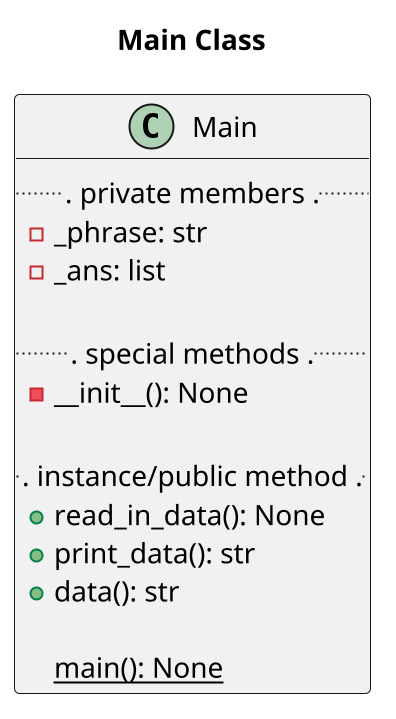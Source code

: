 @startuml Main Class 
scale 2
title Main Class

class Main {
    ... private members ...
    - _phrase: str
    - _ans: list

    ... special methods ...
    - __init__(): None

    ... instance/public method ...
    + read_in_data(): None
    + print_data(): str
    + data(): str
    
    {static} main(): None
}

@enduml